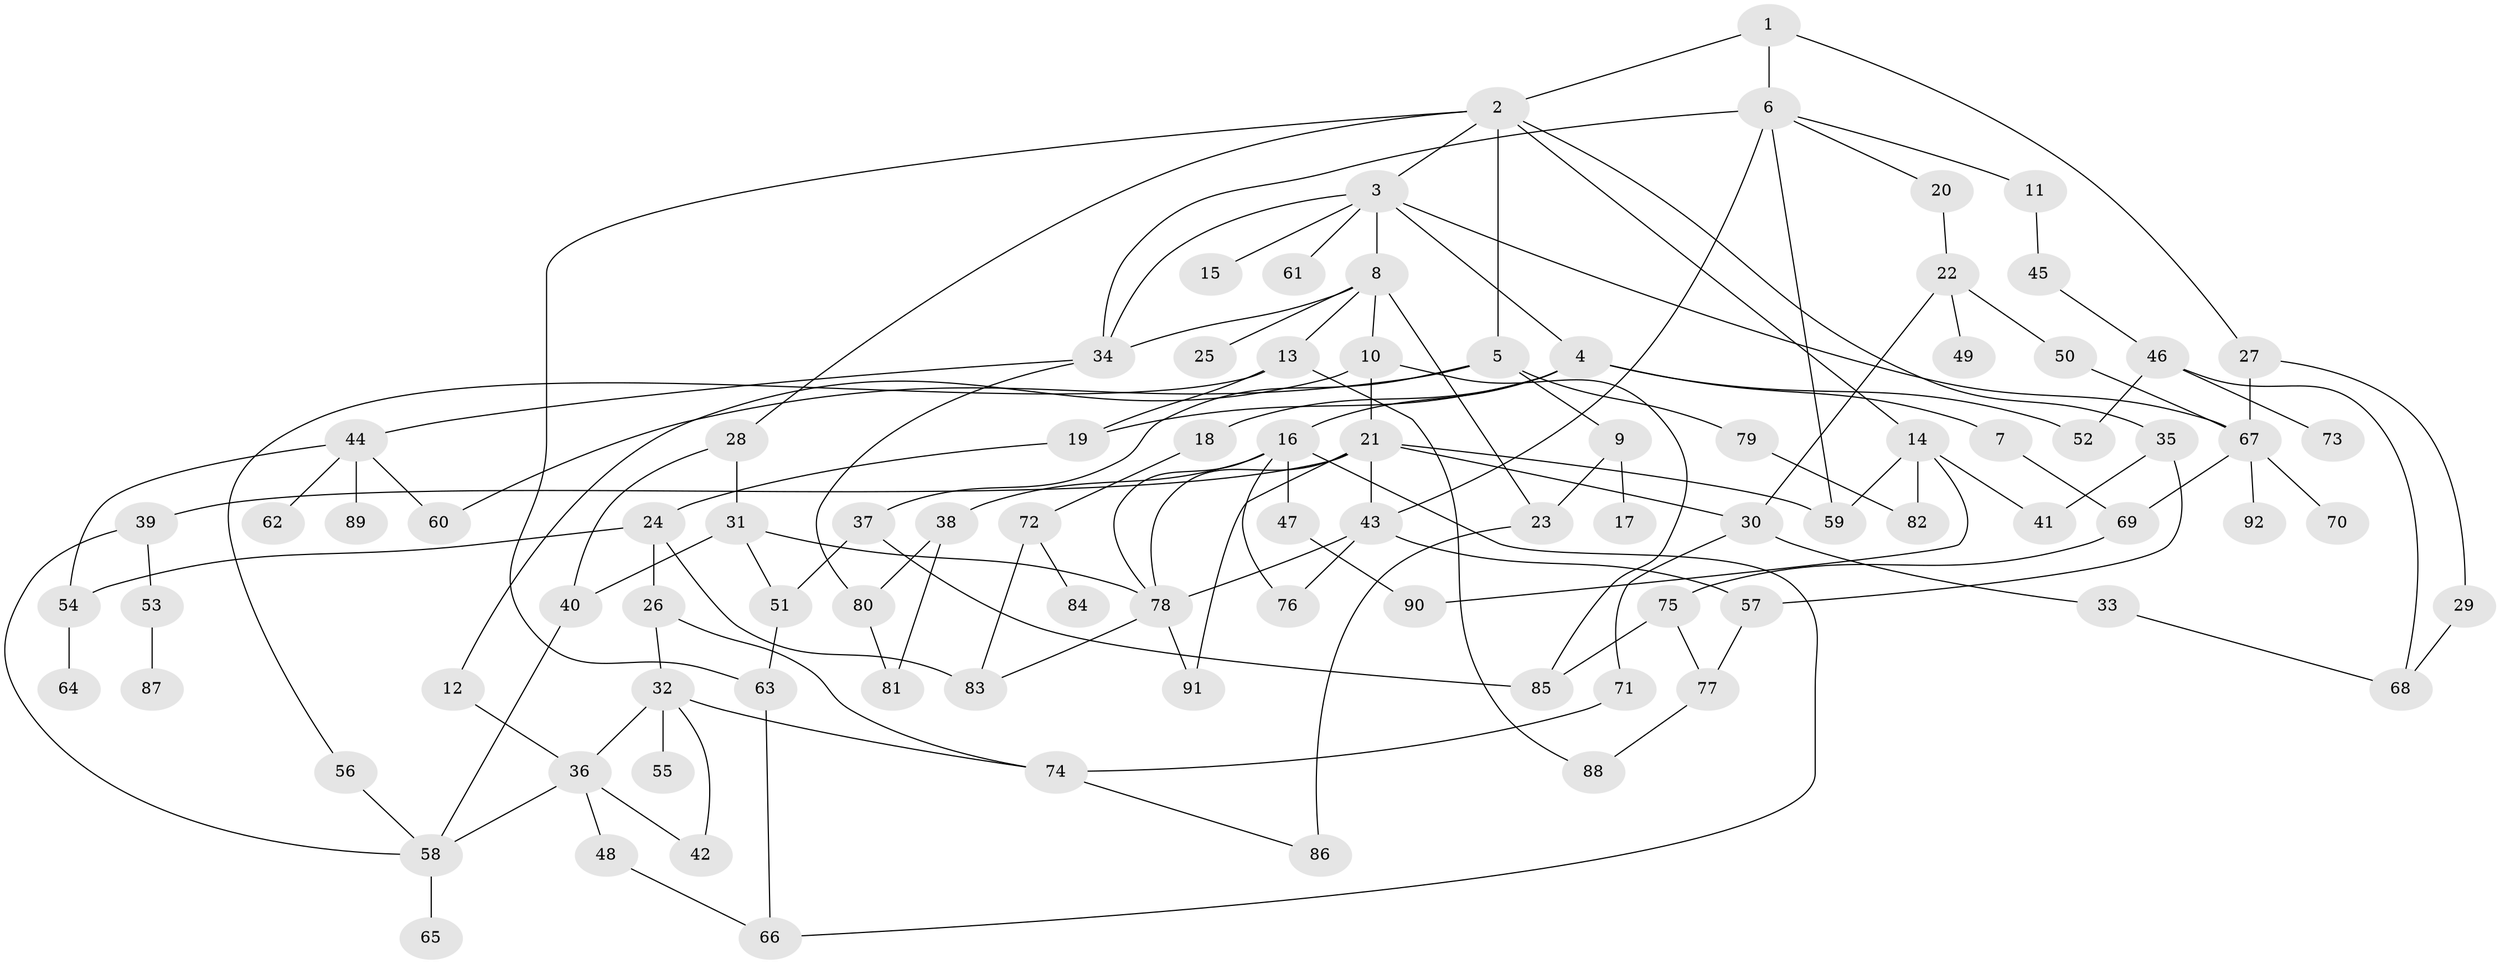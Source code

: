 // coarse degree distribution, {5: 0.1891891891891892, 7: 0.05405405405405406, 3: 0.21621621621621623, 2: 0.21621621621621623, 6: 0.05405405405405406, 4: 0.1891891891891892, 8: 0.05405405405405406, 1: 0.02702702702702703}
// Generated by graph-tools (version 1.1) at 2025/35/03/04/25 23:35:59]
// undirected, 92 vertices, 137 edges
graph export_dot {
  node [color=gray90,style=filled];
  1;
  2;
  3;
  4;
  5;
  6;
  7;
  8;
  9;
  10;
  11;
  12;
  13;
  14;
  15;
  16;
  17;
  18;
  19;
  20;
  21;
  22;
  23;
  24;
  25;
  26;
  27;
  28;
  29;
  30;
  31;
  32;
  33;
  34;
  35;
  36;
  37;
  38;
  39;
  40;
  41;
  42;
  43;
  44;
  45;
  46;
  47;
  48;
  49;
  50;
  51;
  52;
  53;
  54;
  55;
  56;
  57;
  58;
  59;
  60;
  61;
  62;
  63;
  64;
  65;
  66;
  67;
  68;
  69;
  70;
  71;
  72;
  73;
  74;
  75;
  76;
  77;
  78;
  79;
  80;
  81;
  82;
  83;
  84;
  85;
  86;
  87;
  88;
  89;
  90;
  91;
  92;
  1 -- 2;
  1 -- 6;
  1 -- 27;
  2 -- 3;
  2 -- 5;
  2 -- 14;
  2 -- 28;
  2 -- 35;
  2 -- 63;
  3 -- 4;
  3 -- 8;
  3 -- 15;
  3 -- 61;
  3 -- 67;
  3 -- 34;
  4 -- 7;
  4 -- 16;
  4 -- 18;
  4 -- 19;
  4 -- 52;
  5 -- 9;
  5 -- 37;
  5 -- 79;
  5 -- 60;
  6 -- 11;
  6 -- 20;
  6 -- 34;
  6 -- 43;
  6 -- 59;
  7 -- 69;
  8 -- 10;
  8 -- 13;
  8 -- 23;
  8 -- 25;
  8 -- 34;
  9 -- 17;
  9 -- 23;
  10 -- 12;
  10 -- 21;
  10 -- 85;
  11 -- 45;
  12 -- 36;
  13 -- 56;
  13 -- 88;
  13 -- 19;
  14 -- 41;
  14 -- 82;
  14 -- 59;
  14 -- 90;
  16 -- 38;
  16 -- 47;
  16 -- 76;
  16 -- 78;
  16 -- 66;
  18 -- 72;
  19 -- 24;
  20 -- 22;
  21 -- 30;
  21 -- 39;
  21 -- 78;
  21 -- 43;
  21 -- 59;
  21 -- 91;
  22 -- 49;
  22 -- 50;
  22 -- 30;
  23 -- 86;
  24 -- 26;
  24 -- 54;
  24 -- 83;
  26 -- 32;
  26 -- 74;
  27 -- 29;
  27 -- 67;
  28 -- 31;
  28 -- 40;
  29 -- 68;
  30 -- 33;
  30 -- 71;
  31 -- 40;
  31 -- 78;
  31 -- 51;
  32 -- 55;
  32 -- 42;
  32 -- 36;
  32 -- 74;
  33 -- 68;
  34 -- 44;
  34 -- 80;
  35 -- 41;
  35 -- 57;
  36 -- 42;
  36 -- 48;
  36 -- 58;
  37 -- 51;
  37 -- 85;
  38 -- 81;
  38 -- 80;
  39 -- 53;
  39 -- 58;
  40 -- 58;
  43 -- 57;
  43 -- 76;
  43 -- 78;
  44 -- 60;
  44 -- 62;
  44 -- 89;
  44 -- 54;
  45 -- 46;
  46 -- 68;
  46 -- 73;
  46 -- 52;
  47 -- 90;
  48 -- 66;
  50 -- 67;
  51 -- 63;
  53 -- 87;
  54 -- 64;
  56 -- 58;
  57 -- 77;
  58 -- 65;
  63 -- 66;
  67 -- 69;
  67 -- 70;
  67 -- 92;
  69 -- 75;
  71 -- 74;
  72 -- 84;
  72 -- 83;
  74 -- 86;
  75 -- 77;
  75 -- 85;
  77 -- 88;
  78 -- 83;
  78 -- 91;
  79 -- 82;
  80 -- 81;
}
